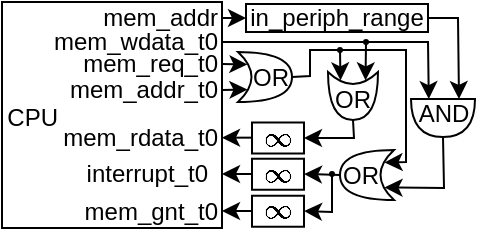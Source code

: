 <mxfile version="28.1.2">
  <diagram name="Page-1" id="ay0BO8NNl2YzuJrREBhZ">
    <mxGraphModel dx="419" dy="316" grid="1" gridSize="10" guides="1" tooltips="1" connect="1" arrows="1" fold="1" page="1" pageScale="1" pageWidth="827" pageHeight="1169" math="1" shadow="0">
      <root>
        <mxCell id="0" />
        <mxCell id="1" parent="0" />
        <mxCell id="z62Dlai4IE1WZixnNEdu-1" value="" style="rounded=0;whiteSpace=wrap;html=1;" parent="1" vertex="1">
          <mxGeometry x="30" y="27" width="110" height="113" as="geometry" />
        </mxCell>
        <mxCell id="z62Dlai4IE1WZixnNEdu-3" value="mem_req_t0" style="text;html=1;align=right;verticalAlign=middle;whiteSpace=wrap;rounded=0;" parent="1" vertex="1">
          <mxGeometry x="70" y="53" width="70" height="10" as="geometry" />
        </mxCell>
        <mxCell id="z62Dlai4IE1WZixnNEdu-5" value="mem_addr_t0" style="text;html=1;align=right;verticalAlign=middle;whiteSpace=wrap;rounded=0;" parent="1" vertex="1">
          <mxGeometry x="60" y="66" width="80" height="10" as="geometry" />
        </mxCell>
        <mxCell id="z62Dlai4IE1WZixnNEdu-6" value="mem_wdata_t0" style="text;html=1;align=right;verticalAlign=middle;whiteSpace=wrap;rounded=0;" parent="1" vertex="1">
          <mxGeometry x="50" y="42" width="90" height="10" as="geometry" />
        </mxCell>
        <mxCell id="z62Dlai4IE1WZixnNEdu-7" value="mem_gnt_t0" style="text;html=1;align=right;verticalAlign=middle;whiteSpace=wrap;rounded=0;" parent="1" vertex="1">
          <mxGeometry x="70" y="126.5" width="70" height="10" as="geometry" />
        </mxCell>
        <mxCell id="z62Dlai4IE1WZixnNEdu-8" value="mem_rdata_t0" style="text;html=1;align=right;verticalAlign=middle;whiteSpace=wrap;rounded=0;" parent="1" vertex="1">
          <mxGeometry x="50" y="90" width="90" height="10" as="geometry" />
        </mxCell>
        <mxCell id="z62Dlai4IE1WZixnNEdu-10" value="interrupt_t0" style="text;html=1;align=right;verticalAlign=middle;whiteSpace=wrap;rounded=0;" parent="1" vertex="1">
          <mxGeometry x="65" y="108" width="70" height="10" as="geometry" />
        </mxCell>
        <mxCell id="z62Dlai4IE1WZixnNEdu-29" value="" style="endArrow=classic;html=1;rounded=0;entryX=1;entryY=0.5;entryDx=0;entryDy=0;exitX=0;exitY=0.5;exitDx=0;exitDy=0;" parent="1" target="z62Dlai4IE1WZixnNEdu-7" edge="1">
          <mxGeometry width="50" height="50" relative="1" as="geometry">
            <mxPoint x="155" y="131.5" as="sourcePoint" />
            <mxPoint x="140" y="127.83" as="targetPoint" />
          </mxGeometry>
        </mxCell>
        <mxCell id="z62Dlai4IE1WZixnNEdu-32" value="" style="endArrow=classic;html=1;rounded=0;entryX=1;entryY=0.5;entryDx=0;entryDy=0;exitX=0;exitY=0.5;exitDx=0;exitDy=0;" parent="1" edge="1">
          <mxGeometry width="50" height="50" relative="1" as="geometry">
            <mxPoint x="155" y="113" as="sourcePoint" />
            <mxPoint x="140" y="113" as="targetPoint" />
          </mxGeometry>
        </mxCell>
        <mxCell id="z62Dlai4IE1WZixnNEdu-33" value="" style="endArrow=classic;html=1;rounded=0;entryX=1;entryY=0.5;entryDx=0;entryDy=0;exitX=0;exitY=0.5;exitDx=0;exitDy=0;" parent="1" edge="1">
          <mxGeometry width="50" height="50" relative="1" as="geometry">
            <mxPoint x="155" y="94.83" as="sourcePoint" />
            <mxPoint x="140" y="94.83" as="targetPoint" />
          </mxGeometry>
        </mxCell>
        <mxCell id="WjVil9tMfccs5IJe3jmQ-6" value="CPU" style="text;html=1;align=right;verticalAlign=middle;whiteSpace=wrap;rounded=0;" parent="1" vertex="1">
          <mxGeometry x="30" y="80" width="30" height="10" as="geometry" />
        </mxCell>
        <mxCell id="S-SduRVJnLORTsYUvYDb-1" value="mem_addr" style="text;html=1;align=right;verticalAlign=middle;whiteSpace=wrap;rounded=0;" parent="1" vertex="1">
          <mxGeometry x="60" y="30" width="80" height="10" as="geometry" />
        </mxCell>
        <mxCell id="S-SduRVJnLORTsYUvYDb-2" value="" style="shape=xor;whiteSpace=wrap;html=1;rotation=0;" parent="1" vertex="1">
          <mxGeometry x="148" y="52" width="27" height="25" as="geometry" />
        </mxCell>
        <mxCell id="S-SduRVJnLORTsYUvYDb-3" value="" style="endArrow=classic;html=1;rounded=0;entryX=0.175;entryY=0.75;entryDx=0;entryDy=0;entryPerimeter=0;exitX=1;exitY=0.5;exitDx=0;exitDy=0;" parent="1" source="z62Dlai4IE1WZixnNEdu-5" target="S-SduRVJnLORTsYUvYDb-2" edge="1">
          <mxGeometry width="50" height="50" relative="1" as="geometry">
            <mxPoint x="130" y="153" as="sourcePoint" />
            <mxPoint x="180" y="103" as="targetPoint" />
          </mxGeometry>
        </mxCell>
        <mxCell id="S-SduRVJnLORTsYUvYDb-4" value="" style="endArrow=classic;html=1;rounded=0;entryX=0.175;entryY=0.25;entryDx=0;entryDy=0;entryPerimeter=0;exitX=1;exitY=0.5;exitDx=0;exitDy=0;" parent="1" source="z62Dlai4IE1WZixnNEdu-3" target="S-SduRVJnLORTsYUvYDb-2" edge="1">
          <mxGeometry width="50" height="50" relative="1" as="geometry">
            <mxPoint x="170" y="63" as="sourcePoint" />
            <mxPoint x="188" y="64" as="targetPoint" />
          </mxGeometry>
        </mxCell>
        <mxCell id="S-SduRVJnLORTsYUvYDb-7" value="in_periph_range" style="rounded=0;whiteSpace=wrap;html=1;" parent="1" vertex="1">
          <mxGeometry x="152" y="28" width="91" height="14" as="geometry" />
        </mxCell>
        <mxCell id="S-SduRVJnLORTsYUvYDb-8" value="" style="endArrow=classic;html=1;rounded=0;exitX=1;exitY=0.5;exitDx=0;exitDy=0;entryX=0;entryY=0.5;entryDx=0;entryDy=0;" parent="1" source="S-SduRVJnLORTsYUvYDb-1" target="S-SduRVJnLORTsYUvYDb-7" edge="1">
          <mxGeometry width="50" height="50" relative="1" as="geometry">
            <mxPoint x="170" y="90" as="sourcePoint" />
            <mxPoint x="220" y="40" as="targetPoint" />
          </mxGeometry>
        </mxCell>
        <mxCell id="S-SduRVJnLORTsYUvYDb-9" value="" style="shape=or;whiteSpace=wrap;html=1;rotation=90;" parent="1" vertex="1">
          <mxGeometry x="241" y="69" width="19" height="32" as="geometry" />
        </mxCell>
        <mxCell id="S-SduRVJnLORTsYUvYDb-10" value="" style="endArrow=classic;html=1;rounded=0;exitX=1;exitY=0.5;exitDx=0;exitDy=0;entryX=0.001;entryY=0.722;entryDx=0;entryDy=0;entryPerimeter=0;" parent="1" source="z62Dlai4IE1WZixnNEdu-6" target="S-SduRVJnLORTsYUvYDb-9" edge="1">
          <mxGeometry width="50" height="50" relative="1" as="geometry">
            <mxPoint x="190" y="90" as="sourcePoint" />
            <mxPoint x="249" y="60" as="targetPoint" />
            <Array as="points">
              <mxPoint x="243" y="47" />
            </Array>
          </mxGeometry>
        </mxCell>
        <mxCell id="S-SduRVJnLORTsYUvYDb-11" value="" style="endArrow=classic;html=1;rounded=0;entryX=0;entryY=0.25;entryDx=0;entryDy=0;entryPerimeter=0;exitX=1;exitY=0.5;exitDx=0;exitDy=0;" parent="1" source="S-SduRVJnLORTsYUvYDb-7" target="S-SduRVJnLORTsYUvYDb-9" edge="1">
          <mxGeometry width="50" height="50" relative="1" as="geometry">
            <mxPoint x="190" y="90" as="sourcePoint" />
            <mxPoint x="240" y="40" as="targetPoint" />
            <Array as="points">
              <mxPoint x="258" y="35" />
            </Array>
          </mxGeometry>
        </mxCell>
        <mxCell id="S-SduRVJnLORTsYUvYDb-13" value="AND" style="text;html=1;align=center;verticalAlign=middle;whiteSpace=wrap;rounded=0;" parent="1" vertex="1">
          <mxGeometry x="249" y="74" width="4" height="18" as="geometry" />
        </mxCell>
        <mxCell id="S-SduRVJnLORTsYUvYDb-16" value="" style="shape=xor;whiteSpace=wrap;html=1;rotation=90;" parent="1" vertex="1">
          <mxGeometry x="193.5" y="61.5" width="24" height="25" as="geometry" />
        </mxCell>
        <mxCell id="S-SduRVJnLORTsYUvYDb-20" value="" style="endArrow=classic;html=1;rounded=0;exitX=1;exitY=0.5;exitDx=0;exitDy=0;exitPerimeter=0;entryX=0.175;entryY=0.75;entryDx=0;entryDy=0;entryPerimeter=0;" parent="1" source="S-SduRVJnLORTsYUvYDb-2" target="S-SduRVJnLORTsYUvYDb-16" edge="1">
          <mxGeometry width="50" height="50" relative="1" as="geometry">
            <mxPoint x="170" y="110" as="sourcePoint" />
            <mxPoint x="220" y="60" as="targetPoint" />
            <Array as="points">
              <mxPoint x="184" y="64" />
              <mxPoint x="184" y="51" />
              <mxPoint x="199" y="51" />
            </Array>
          </mxGeometry>
        </mxCell>
        <mxCell id="S-SduRVJnLORTsYUvYDb-21" value="" style="endArrow=classic;html=1;rounded=0;entryX=0.175;entryY=0.25;entryDx=0;entryDy=0;entryPerimeter=0;" parent="1" source="3VVz8B5Pgaj0WnmAmY1e-1" target="S-SduRVJnLORTsYUvYDb-16" edge="1">
          <mxGeometry width="50" height="50" relative="1" as="geometry">
            <mxPoint x="211" y="47" as="sourcePoint" />
            <mxPoint x="220" y="60" as="targetPoint" />
          </mxGeometry>
        </mxCell>
        <mxCell id="S-SduRVJnLORTsYUvYDb-24" value="" style="endArrow=classic;html=1;rounded=0;entryX=1;entryY=0.5;entryDx=0;entryDy=0;exitX=1;exitY=0.5;exitDx=0;exitDy=0;exitPerimeter=0;" parent="1" source="S-SduRVJnLORTsYUvYDb-16" edge="1">
          <mxGeometry width="50" height="50" relative="1" as="geometry">
            <mxPoint x="120" y="110" as="sourcePoint" />
            <mxPoint x="181" y="95" as="targetPoint" />
            <Array as="points">
              <mxPoint x="206" y="95" />
            </Array>
          </mxGeometry>
        </mxCell>
        <mxCell id="S-SduRVJnLORTsYUvYDb-25" value="" style="endArrow=classic;html=1;rounded=0;entryX=0.175;entryY=0.75;entryDx=0;entryDy=0;entryPerimeter=0;" parent="1" target="S-SduRVJnLORTsYUvYDb-27" edge="1">
          <mxGeometry width="50" height="50" relative="1" as="geometry">
            <mxPoint x="199" y="51" as="sourcePoint" />
            <mxPoint x="210" y="60" as="targetPoint" />
            <Array as="points">
              <mxPoint x="232" y="51" />
              <mxPoint x="232" y="83" />
              <mxPoint x="232" y="107" />
            </Array>
          </mxGeometry>
        </mxCell>
        <mxCell id="S-SduRVJnLORTsYUvYDb-26" value="" style="endArrow=classic;html=1;rounded=0;entryX=0.175;entryY=0.25;entryDx=0;entryDy=0;entryPerimeter=0;exitX=1;exitY=0.5;exitDx=0;exitDy=0;exitPerimeter=0;" parent="1" source="S-SduRVJnLORTsYUvYDb-9" target="S-SduRVJnLORTsYUvYDb-27" edge="1">
          <mxGeometry width="50" height="50" relative="1" as="geometry">
            <mxPoint x="160" y="110" as="sourcePoint" />
            <mxPoint x="254.25" y="94.7" as="targetPoint" />
            <Array as="points">
              <mxPoint x="251" y="120" />
            </Array>
          </mxGeometry>
        </mxCell>
        <mxCell id="S-SduRVJnLORTsYUvYDb-27" value="" style="shape=xor;whiteSpace=wrap;html=1;rotation=-180;" parent="1" vertex="1">
          <mxGeometry x="199" y="101" width="27" height="25" as="geometry" />
        </mxCell>
        <mxCell id="S-SduRVJnLORTsYUvYDb-28" value="" style="endArrow=classic;html=1;rounded=0;exitX=1;exitY=0.5;exitDx=0;exitDy=0;exitPerimeter=0;entryX=1;entryY=0.5;entryDx=0;entryDy=0;" parent="1" source="S-SduRVJnLORTsYUvYDb-27" target="eUpKCaYr4HKRpGux0rQr-4" edge="1">
          <mxGeometry width="50" height="50" relative="1" as="geometry">
            <mxPoint x="160" y="110" as="sourcePoint" />
            <mxPoint x="182" y="112" as="targetPoint" />
          </mxGeometry>
        </mxCell>
        <mxCell id="S-SduRVJnLORTsYUvYDb-29" value="" style="endArrow=classic;html=1;rounded=0;entryX=1;entryY=0.5;entryDx=0;entryDy=0;" parent="1" edge="1">
          <mxGeometry width="50" height="50" relative="1" as="geometry">
            <mxPoint x="195" y="113" as="sourcePoint" />
            <mxPoint x="181" y="131.5" as="targetPoint" />
            <Array as="points">
              <mxPoint x="195" y="132" />
            </Array>
          </mxGeometry>
        </mxCell>
        <mxCell id="3VVz8B5Pgaj0WnmAmY1e-1" value="" style="ellipse;whiteSpace=wrap;html=1;aspect=fixed;fillColor=#000000;" parent="1" vertex="1">
          <mxGeometry x="211" y="46" width="2" height="2" as="geometry" />
        </mxCell>
        <mxCell id="3VVz8B5Pgaj0WnmAmY1e-3" value="" style="ellipse;whiteSpace=wrap;html=1;aspect=fixed;fillColor=#000000;" parent="1" vertex="1">
          <mxGeometry x="198" y="50" width="2" height="2" as="geometry" />
        </mxCell>
        <mxCell id="3VVz8B5Pgaj0WnmAmY1e-4" value="" style="ellipse;whiteSpace=wrap;html=1;aspect=fixed;fillColor=#000000;" parent="1" vertex="1">
          <mxGeometry x="194" y="112" width="2" height="2" as="geometry" />
        </mxCell>
        <mxCell id="3VVz8B5Pgaj0WnmAmY1e-5" value="OR" style="text;html=1;align=center;verticalAlign=middle;whiteSpace=wrap;rounded=0;" parent="1" vertex="1">
          <mxGeometry x="155" y="55" width="19" height="19" as="geometry" />
        </mxCell>
        <mxCell id="3VVz8B5Pgaj0WnmAmY1e-6" value="OR" style="text;html=1;align=center;verticalAlign=middle;whiteSpace=wrap;rounded=0;" parent="1" vertex="1">
          <mxGeometry x="196" y="66" width="19" height="19" as="geometry" />
        </mxCell>
        <mxCell id="3VVz8B5Pgaj0WnmAmY1e-7" value="OR" style="text;html=1;align=center;verticalAlign=middle;whiteSpace=wrap;rounded=0;" parent="1" vertex="1">
          <mxGeometry x="200" y="104" width="19" height="19" as="geometry" />
        </mxCell>
        <mxCell id="eUpKCaYr4HKRpGux0rQr-2" value="" style="rounded=0;whiteSpace=wrap;html=1;" vertex="1" parent="1">
          <mxGeometry x="155" y="87.25" width="26" height="15.5" as="geometry" />
        </mxCell>
        <mxCell id="eUpKCaYr4HKRpGux0rQr-1" value="$$\infty$$" style="text;html=1;align=center;verticalAlign=middle;whiteSpace=wrap;rounded=0;" vertex="1" parent="1">
          <mxGeometry x="155" y="86.75" width="26" height="16.25" as="geometry" />
        </mxCell>
        <mxCell id="eUpKCaYr4HKRpGux0rQr-3" value="" style="rounded=0;whiteSpace=wrap;html=1;" vertex="1" parent="1">
          <mxGeometry x="155" y="105.37" width="26" height="15.5" as="geometry" />
        </mxCell>
        <mxCell id="eUpKCaYr4HKRpGux0rQr-4" value="$$\infty$$" style="text;html=1;align=center;verticalAlign=middle;whiteSpace=wrap;rounded=0;" vertex="1" parent="1">
          <mxGeometry x="155" y="104.87" width="26" height="16.25" as="geometry" />
        </mxCell>
        <mxCell id="eUpKCaYr4HKRpGux0rQr-5" value="" style="rounded=0;whiteSpace=wrap;html=1;" vertex="1" parent="1">
          <mxGeometry x="155" y="123.87" width="26" height="15.5" as="geometry" />
        </mxCell>
        <mxCell id="eUpKCaYr4HKRpGux0rQr-6" value="$$\infty$$" style="text;html=1;align=center;verticalAlign=middle;whiteSpace=wrap;rounded=0;" vertex="1" parent="1">
          <mxGeometry x="155" y="123.37" width="26" height="16.25" as="geometry" />
        </mxCell>
      </root>
    </mxGraphModel>
  </diagram>
</mxfile>
